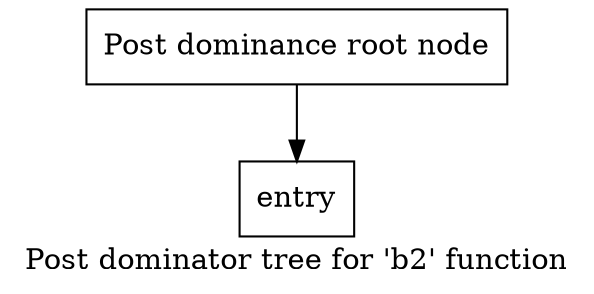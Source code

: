 digraph "Post dominator tree for 'b2' function" {
	label="Post dominator tree for 'b2' function";

	Node0x2709880 [shape=record,label="{Post dominance root node}"];
	Node0x2709880 -> Node0x27096b0;
	Node0x27096b0 [shape=record,label="{entry}"];
}
